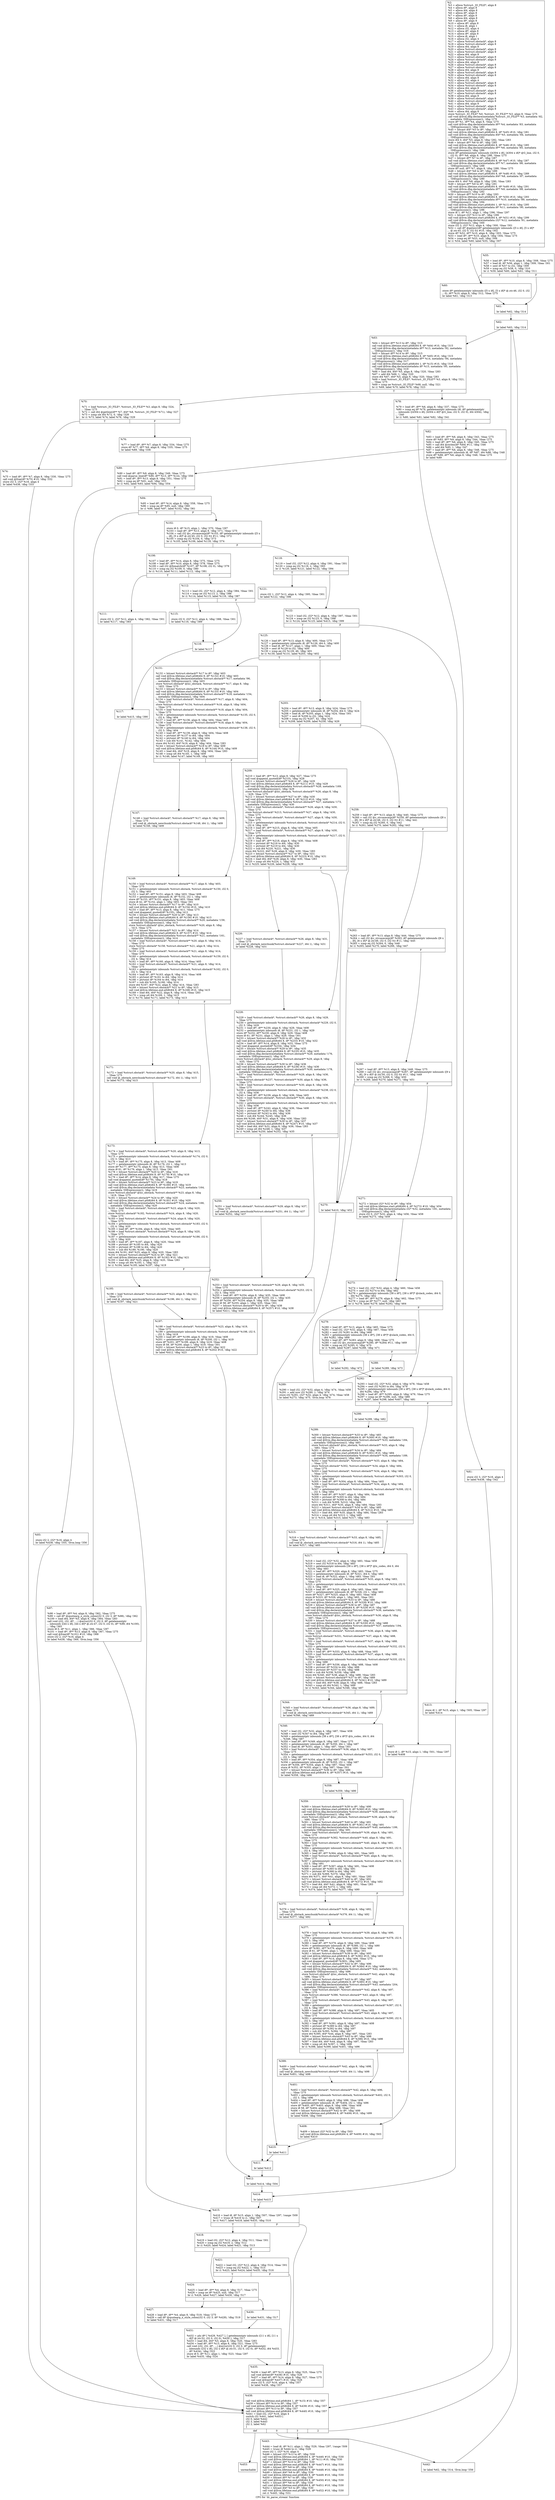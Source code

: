 digraph "CFG for 'dc_parse_stream' function" {
	label="CFG for 'dc_parse_stream' function";

	Node0x20bfe20 [shape=record,label="{%2:\l  %3 = alloca %struct._IO_FILE*, align 8\l  %4 = alloca i8*, align 8\l  %5 = alloca i64, align 8\l  %6 = alloca i8*, align 8\l  %7 = alloca i8*, align 8\l  %8 = alloca i64, align 8\l  %9 = alloca i8*, align 8\l  %10 = alloca i8*, align 8\l  %11 = alloca i8, align 1\l  %12 = alloca i32, align 4\l  %13 = alloca i8*, align 8\l  %14 = alloca i8*, align 8\l  %15 = alloca i8, align 1\l  %16 = alloca i32, align 4\l  %17 = alloca %struct.obstack*, align 8\l  %18 = alloca %struct.obstack*, align 8\l  %19 = alloca i64, align 8\l  %20 = alloca %struct.obstack*, align 8\l  %21 = alloca %struct.obstack*, align 8\l  %22 = alloca i64, align 8\l  %23 = alloca %struct.obstack*, align 8\l  %24 = alloca %struct.obstack*, align 8\l  %25 = alloca i64, align 8\l  %26 = alloca %struct.obstack*, align 8\l  %27 = alloca %struct.obstack*, align 8\l  %28 = alloca i64, align 8\l  %29 = alloca %struct.obstack*, align 8\l  %30 = alloca %struct.obstack*, align 8\l  %31 = alloca i64, align 8\l  %32 = alloca i32, align 4\l  %33 = alloca %struct.obstack*, align 8\l  %34 = alloca %struct.obstack*, align 8\l  %35 = alloca i64, align 8\l  %36 = alloca %struct.obstack*, align 8\l  %37 = alloca %struct.obstack*, align 8\l  %38 = alloca i64, align 8\l  %39 = alloca %struct.obstack*, align 8\l  %40 = alloca %struct.obstack*, align 8\l  %41 = alloca i64, align 8\l  %42 = alloca %struct.obstack*, align 8\l  %43 = alloca %struct.obstack*, align 8\l  %44 = alloca i64, align 8\l  store %struct._IO_FILE* %0, %struct._IO_FILE** %3, align 8, !tbaa !275\l  call void @llvm.dbg.declare(metadata %struct._IO_FILE** %3, metadata !82,\l... metadata !DIExpression()), !dbg !279\l  store i8* %1, i8** %4, align 8, !tbaa !275\l  call void @llvm.dbg.declare(metadata i8** %4, metadata !83, metadata\l... !DIExpression()), !dbg !280\l  %45 = bitcast i64* %5 to i8*, !dbg !281\l  call void @llvm.lifetime.start.p0i8(i64 8, i8* %45) #10, !dbg !281\l  call void @llvm.dbg.declare(metadata i64* %5, metadata !84, metadata\l... !DIExpression()), !dbg !282\l  store i64 0, i64* %5, align 8, !dbg !282, !tbaa !283\l  %46 = bitcast i8** %6 to i8*, !dbg !285\l  call void @llvm.lifetime.start.p0i8(i64 8, i8* %46) #10, !dbg !285\l  call void @llvm.dbg.declare(metadata i8** %6, metadata !85, metadata\l... !DIExpression()), !dbg !286\l  store i8* getelementptr inbounds ([4304 x i8], [4304 x i8]* @G_line, i32 0,\l... i32 0), i8** %6, align 8, !dbg !286, !tbaa !275\l  %47 = bitcast i8** %7 to i8*, !dbg !287\l  call void @llvm.lifetime.start.p0i8(i64 8, i8* %47) #10, !dbg !287\l  call void @llvm.dbg.declare(metadata i8** %7, metadata !86, metadata\l... !DIExpression()), !dbg !288\l  store i8* null, i8** %7, align 8, !dbg !288, !tbaa !275\l  %48 = bitcast i64* %8 to i8*, !dbg !289\l  call void @llvm.lifetime.start.p0i8(i64 8, i8* %48) #10, !dbg !289\l  call void @llvm.dbg.declare(metadata i64* %8, metadata !87, metadata\l... !DIExpression()), !dbg !290\l  store i64 0, i64* %8, align 8, !dbg !290, !tbaa !283\l  %49 = bitcast i8** %9 to i8*, !dbg !291\l  call void @llvm.lifetime.start.p0i8(i64 8, i8* %49) #10, !dbg !291\l  call void @llvm.dbg.declare(metadata i8** %9, metadata !88, metadata\l... !DIExpression()), !dbg !292\l  %50 = bitcast i8** %10 to i8*, !dbg !293\l  call void @llvm.lifetime.start.p0i8(i64 8, i8* %50) #10, !dbg !293\l  call void @llvm.dbg.declare(metadata i8** %10, metadata !89, metadata\l... !DIExpression()), !dbg !294\l  call void @llvm.lifetime.start.p0i8(i64 1, i8* %11) #10, !dbg !295\l  call void @llvm.dbg.declare(metadata i8* %11, metadata !90, metadata\l... !DIExpression()), !dbg !296\l  store i8 1, i8* %11, align 1, !dbg !296, !tbaa !297\l  %51 = bitcast i32* %12 to i8*, !dbg !299\l  call void @llvm.lifetime.start.p0i8(i64 4, i8* %51) #10, !dbg !299\l  call void @llvm.dbg.declare(metadata i32* %12, metadata !91, metadata\l... !DIExpression()), !dbg !300\l  store i32 3, i32* %12, align 4, !dbg !300, !tbaa !301\l  %52 = call i8* @getenv(i8* getelementptr inbounds ([5 x i8], [5 x i8]*\l... @.str.45, i32 0, i32 0)) #10, !dbg !302\l  store i8* %52, i8** %10, align 8, !dbg !303, !tbaa !275\l  %53 = load i8*, i8** %10, align 8, !dbg !304, !tbaa !275\l  %54 = icmp eq i8* %53, null, !dbg !306\l  br i1 %54, label %60, label %55, !dbg !307\l|{<s0>T|<s1>F}}"];
	Node0x20bfe20:s0 -> Node0x20c18f0;
	Node0x20bfe20:s1 -> Node0x20a2af0;
	Node0x20a2af0 [shape=record,label="{%55:\l\l  %56 = load i8*, i8** %10, align 8, !dbg !308, !tbaa !275\l  %57 = load i8, i8* %56, align 1, !dbg !309, !tbaa !301\l  %58 = sext i8 %57 to i32, !dbg !309\l  %59 = icmp eq i32 %58, 0, !dbg !310\l  br i1 %59, label %60, label %61, !dbg !311\l|{<s0>T|<s1>F}}"];
	Node0x20a2af0:s0 -> Node0x20c18f0;
	Node0x20a2af0:s1 -> Node0x20c1940;
	Node0x20c18f0 [shape=record,label="{%60:\l\l  store i8* getelementptr inbounds ([5 x i8], [5 x i8]* @.str.46, i32 0, i32\l... 0), i8** %10, align 8, !dbg !312, !tbaa !275\l  br label %61, !dbg !313\l}"];
	Node0x20c18f0 -> Node0x20c1940;
	Node0x20c1940 [shape=record,label="{%61:\l\l  br label %62, !dbg !314\l}"];
	Node0x20c1940 -> Node0x20c1990;
	Node0x20c1990 [shape=record,label="{%62:\l\l  br label %63, !dbg !314\l}"];
	Node0x20c1990 -> Node0x20c19e0;
	Node0x20c19e0 [shape=record,label="{%63:\l\l  %64 = bitcast i8** %13 to i8*, !dbg !315\l  call void @llvm.lifetime.start.p0i8(i64 8, i8* %64) #10, !dbg !315\l  call void @llvm.dbg.declare(metadata i8** %13, metadata !92, metadata\l... !DIExpression()), !dbg !316\l  %65 = bitcast i8** %14 to i8*, !dbg !315\l  call void @llvm.lifetime.start.p0i8(i64 8, i8* %65) #10, !dbg !315\l  call void @llvm.dbg.declare(metadata i8** %14, metadata !94, metadata\l... !DIExpression()), !dbg !317\l  call void @llvm.lifetime.start.p0i8(i64 1, i8* %15) #10, !dbg !318\l  call void @llvm.dbg.declare(metadata i8* %15, metadata !95, metadata\l... !DIExpression()), !dbg !319\l  %66 = load i64, i64* %5, align 8, !dbg !320, !tbaa !283\l  %67 = add i64 %66, 1, !dbg !320\l  store i64 %67, i64* %5, align 8, !dbg !320, !tbaa !283\l  %68 = load %struct._IO_FILE*, %struct._IO_FILE** %3, align 8, !dbg !321,\l... !tbaa !275\l  %69 = icmp ne %struct._IO_FILE* %68, null, !dbg !321\l  br i1 %69, label %70, label %78, !dbg !323\l|{<s0>T|<s1>F}}"];
	Node0x20c19e0:s0 -> Node0x20c1a30;
	Node0x20c19e0:s1 -> Node0x20c5330;
	Node0x20c1a30 [shape=record,label="{%70:\l\l  %71 = load %struct._IO_FILE*, %struct._IO_FILE** %3, align 8, !dbg !324,\l... !tbaa !275\l  %72 = call i64 @getline(i8** %7, i64* %8, %struct._IO_FILE* %71), !dbg !327\l  %73 = icmp sle i64 %72, 0, !dbg !328\l  br i1 %73, label %74, label %76, !dbg !329\l|{<s0>T|<s1>F}}"];
	Node0x20c1a30:s0 -> Node0x20c5290;
	Node0x20c1a30:s1 -> Node0x20c52e0;
	Node0x20c5290 [shape=record,label="{%74:\l\l  %75 = load i8*, i8** %7, align 8, !dbg !330, !tbaa !275\l  call void @free(i8* %75) #10, !dbg !332\l  store i32 3, i32* %16, align 4\l  br label %438, !dbg !333\l}"];
	Node0x20c5290 -> Node0x20c68c0;
	Node0x20c52e0 [shape=record,label="{%76:\l\l  %77 = load i8*, i8** %7, align 8, !dbg !334, !tbaa !275\l  store i8* %77, i8** %9, align 8, !dbg !335, !tbaa !275\l  br label %89, !dbg !336\l}"];
	Node0x20c52e0 -> Node0x20c5420;
	Node0x20c5330 [shape=record,label="{%78:\l\l  %79 = load i8*, i8** %6, align 8, !dbg !337, !tbaa !275\l  %80 = icmp eq i8* %79, getelementptr inbounds (i8, i8* getelementptr\l... inbounds ([4304 x i8], [4304 x i8]* @G_line, i32 0, i32 0), i64 4304), !dbg\l... !340\l  br i1 %80, label %81, label %82, !dbg !341\l|{<s0>T|<s1>F}}"];
	Node0x20c5330:s0 -> Node0x20c5380;
	Node0x20c5330:s1 -> Node0x20c53d0;
	Node0x20c5380 [shape=record,label="{%81:\l\l  store i32 3, i32* %16, align 4\l  br label %438, !dbg !342\l}"];
	Node0x20c5380 -> Node0x20c68c0;
	Node0x20c53d0 [shape=record,label="{%82:\l\l  %83 = load i8*, i8** %6, align 8, !dbg !343, !tbaa !275\l  store i8* %83, i8** %9, align 8, !dbg !344, !tbaa !275\l  %84 = load i8*, i8** %6, align 8, !dbg !345, !tbaa !275\l  %85 = call i64 @strlen(i8* %84) #11, !dbg !346\l  %86 = add i64 %85, 1, !dbg !347\l  %87 = load i8*, i8** %6, align 8, !dbg !348, !tbaa !275\l  %88 = getelementptr inbounds i8, i8* %87, i64 %86, !dbg !348\l  store i8* %88, i8** %6, align 8, !dbg !348, !tbaa !275\l  br label %89\l}"];
	Node0x20c53d0 -> Node0x20c5420;
	Node0x20c5420 [shape=record,label="{%89:\l\l  %90 = load i8*, i8** %9, align 8, !dbg !349, !tbaa !275\l  call void @parse_line(i8* %90, i8** %13, i8** %14), !dbg !350\l  %91 = load i8*, i8** %13, align 8, !dbg !351, !tbaa !275\l  %92 = icmp eq i8* %91, null, !dbg !353\l  br i1 %92, label %93, label %94, !dbg !354\l|{<s0>T|<s1>F}}"];
	Node0x20c5420:s0 -> Node0x20c5470;
	Node0x20c5420:s1 -> Node0x20c54c0;
	Node0x20c5470 [shape=record,label="{%93:\l\l  store i32 2, i32* %16, align 4\l  br label %438, !dbg !355, !llvm.loop !356\l}"];
	Node0x20c5470 -> Node0x20c68c0;
	Node0x20c54c0 [shape=record,label="{%94:\l\l  %95 = load i8*, i8** %14, align 8, !dbg !358, !tbaa !275\l  %96 = icmp eq i8* %95, null, !dbg !360\l  br i1 %96, label %97, label %102, !dbg !361\l|{<s0>T|<s1>F}}"];
	Node0x20c54c0:s0 -> Node0x20c5510;
	Node0x20c54c0:s1 -> Node0x20c5560;
	Node0x20c5510 [shape=record,label="{%97:\l\l  %98 = load i8*, i8** %4, align 8, !dbg !362, !tbaa !275\l  %99 = call i8* @quotearg_n_style_colon(i32 0, i32 3, i8* %98), !dbg !362\l  %100 = load i64, i64* %5, align 8, !dbg !364, !tbaa !283\l  call void (i32, i32, i8*, ...) @error(i32 0, i32 0, i8* getelementptr\l... inbounds ([44 x i8], [44 x i8]* @.str.47, i32 0, i32 0), i8* %99, i64 %100),\l... !dbg !365\l  store i8 0, i8* %11, align 1, !dbg !366, !tbaa !297\l  %101 = load i8*, i8** %13, align 8, !dbg !367, !tbaa !275\l  call void @free(i8* %101) #10, !dbg !368\l  store i32 2, i32* %16, align 4\l  br label %438, !dbg !369, !llvm.loop !356\l}"];
	Node0x20c5510 -> Node0x20c68c0;
	Node0x20c5560 [shape=record,label="{%102:\l\l  store i8 0, i8* %15, align 1, !dbg !370, !tbaa !297\l  %103 = load i8*, i8** %13, align 8, !dbg !371, !tbaa !275\l  %104 = call i32 @c_strcasecmp(i8* %103, i8* getelementptr inbounds ([5 x\l... i8], [5 x i8]* @.str.45, i32 0, i32 0)) #11, !dbg !372\l  %105 = icmp eq i32 %104, 0, !dbg !373\l  br i1 %105, label %106, label %118, !dbg !374\l|{<s0>T|<s1>F}}"];
	Node0x20c5560:s0 -> Node0x20c55b0;
	Node0x20c5560:s1 -> Node0x20c5790;
	Node0x20c55b0 [shape=record,label="{%106:\l\l  %107 = load i8*, i8** %14, align 8, !dbg !375, !tbaa !275\l  %108 = load i8*, i8** %10, align 8, !dbg !378, !tbaa !275\l  %109 = call i32 @fnmatch(i8* %107, i8* %108, i32 0), !dbg !379\l  %110 = icmp eq i32 %109, 0, !dbg !380\l  br i1 %110, label %111, label %112, !dbg !381\l|{<s0>T|<s1>F}}"];
	Node0x20c55b0:s0 -> Node0x20c5600;
	Node0x20c55b0:s1 -> Node0x20c5650;
	Node0x20c5600 [shape=record,label="{%111:\l\l  store i32 2, i32* %12, align 4, !dbg !382, !tbaa !301\l  br label %117, !dbg !383\l}"];
	Node0x20c5600 -> Node0x20c5740;
	Node0x20c5650 [shape=record,label="{%112:\l\l  %113 = load i32, i32* %12, align 4, !dbg !384, !tbaa !301\l  %114 = icmp ne i32 %113, 2, !dbg !386\l  br i1 %114, label %115, label %116, !dbg !387\l|{<s0>T|<s1>F}}"];
	Node0x20c5650:s0 -> Node0x20c56a0;
	Node0x20c5650:s1 -> Node0x20c56f0;
	Node0x20c56a0 [shape=record,label="{%115:\l\l  store i32 0, i32* %12, align 4, !dbg !388, !tbaa !301\l  br label %116, !dbg !389\l}"];
	Node0x20c56a0 -> Node0x20c56f0;
	Node0x20c56f0 [shape=record,label="{%116:\l\l  br label %117\l}"];
	Node0x20c56f0 -> Node0x20c5740;
	Node0x20c5740 [shape=record,label="{%117:\l\l  br label %415, !dbg !390\l}"];
	Node0x20c5740 -> Node0x20c6640;
	Node0x20c5790 [shape=record,label="{%118:\l\l  %119 = load i32, i32* %12, align 4, !dbg !391, !tbaa !301\l  %120 = icmp eq i32 %119, 2, !dbg !393\l  br i1 %120, label %121, label %122, !dbg !394\l|{<s0>T|<s1>F}}"];
	Node0x20c5790:s0 -> Node0x20c57e0;
	Node0x20c5790:s1 -> Node0x20c5830;
	Node0x20c57e0 [shape=record,label="{%121:\l\l  store i32 1, i32* %12, align 4, !dbg !395, !tbaa !301\l  br label %122, !dbg !396\l}"];
	Node0x20c57e0 -> Node0x20c5830;
	Node0x20c5830 [shape=record,label="{%122:\l\l  %123 = load i32, i32* %12, align 4, !dbg !397, !tbaa !301\l  %124 = icmp ne i32 %123, 0, !dbg !398\l  br i1 %124, label %125, label %413, !dbg !399\l|{<s0>T|<s1>F}}"];
	Node0x20c5830:s0 -> Node0x20c5880;
	Node0x20c5830:s1 -> Node0x20c65a0;
	Node0x20c5880 [shape=record,label="{%125:\l\l  %126 = load i8*, i8** %13, align 8, !dbg !400, !tbaa !275\l  %127 = getelementptr inbounds i8, i8* %126, i64 0, !dbg !400\l  %128 = load i8, i8* %127, align 1, !dbg !400, !tbaa !301\l  %129 = sext i8 %128 to i32, !dbg !400\l  %130 = icmp eq i32 %129, 46, !dbg !401\l  br i1 %130, label %131, label %203, !dbg !402\l|{<s0>T|<s1>F}}"];
	Node0x20c5880:s0 -> Node0x20c58d0;
	Node0x20c5880:s1 -> Node0x20c5b00;
	Node0x20c58d0 [shape=record,label="{%131:\l\l  %132 = bitcast %struct.obstack** %17 to i8*, !dbg !403\l  call void @llvm.lifetime.start.p0i8(i64 8, i8* %132) #10, !dbg !403\l  call void @llvm.dbg.declare(metadata %struct.obstack** %17, metadata !96,\l... metadata !DIExpression()), !dbg !403\l  store %struct.obstack* @lsc_obstack, %struct.obstack** %17, align 8, !dbg\l... !403, !tbaa !275\l  %133 = bitcast %struct.obstack** %18 to i8*, !dbg !404\l  call void @llvm.lifetime.start.p0i8(i64 8, i8* %133) #10, !dbg !404\l  call void @llvm.dbg.declare(metadata %struct.obstack** %18, metadata !154,\l... metadata !DIExpression()), !dbg !404\l  %134 = load %struct.obstack*, %struct.obstack** %17, align 8, !dbg !404,\l... !tbaa !275\l  store %struct.obstack* %134, %struct.obstack** %18, align 8, !dbg !404,\l... !tbaa !275\l  %135 = load %struct.obstack*, %struct.obstack** %18, align 8, !dbg !404,\l... !tbaa !275\l  %136 = getelementptr inbounds %struct.obstack, %struct.obstack* %135, i32 0,\l... i32 4, !dbg !404\l  %137 = load i8*, i8** %136, align 8, !dbg !404, !tbaa !405\l  %138 = load %struct.obstack*, %struct.obstack** %18, align 8, !dbg !404,\l... !tbaa !275\l  %139 = getelementptr inbounds %struct.obstack, %struct.obstack* %138, i32 0,\l... i32 3, !dbg !404\l  %140 = load i8*, i8** %139, align 8, !dbg !404, !tbaa !408\l  %141 = ptrtoint i8* %137 to i64, !dbg !404\l  %142 = ptrtoint i8* %140 to i64, !dbg !404\l  %143 = sub i64 %141, %142, !dbg !404\l  store i64 %143, i64* %19, align 8, !dbg !404, !tbaa !283\l  %144 = bitcast %struct.obstack** %18 to i8*, !dbg !409\l  call void @llvm.lifetime.end.p0i8(i64 8, i8* %144) #10, !dbg !409\l  %145 = load i64, i64* %19, align 8, !dbg !404, !tbaa !283\l  %146 = icmp ult i64 %145, 1, !dbg !409\l  br i1 %146, label %147, label %149, !dbg !403\l|{<s0>T|<s1>F}}"];
	Node0x20c58d0:s0 -> Node0x20c5920;
	Node0x20c58d0:s1 -> Node0x20c5970;
	Node0x20c5920 [shape=record,label="{%147:\l\l  %148 = load %struct.obstack*, %struct.obstack** %17, align 8, !dbg !409,\l... !tbaa !275\l  call void @_obstack_newchunk(%struct.obstack* %148, i64 1), !dbg !409\l  br label %149, !dbg !409\l}"];
	Node0x20c5920 -> Node0x20c5970;
	Node0x20c5970 [shape=record,label="{%149:\l\l  %150 = load %struct.obstack*, %struct.obstack** %17, align 8, !dbg !403,\l... !tbaa !275\l  %151 = getelementptr inbounds %struct.obstack, %struct.obstack* %150, i32 0,\l... i32 3, !dbg !403\l  %152 = load i8*, i8** %151, align 8, !dbg !403, !tbaa !408\l  %153 = getelementptr inbounds i8, i8* %152, i32 1, !dbg !403\l  store i8* %153, i8** %151, align 8, !dbg !403, !tbaa !408\l  store i8 42, i8* %152, align 1, !dbg !403, !tbaa !301\l  %154 = bitcast %struct.obstack** %17 to i8*, !dbg !410\l  call void @llvm.lifetime.end.p0i8(i64 8, i8* %154) #10, !dbg !410\l  %155 = load i8*, i8** %13, align 8, !dbg !411, !tbaa !275\l  call void @append_quoted(i8* %155), !dbg !412\l  %156 = bitcast %struct.obstack** %20 to i8*, !dbg !413\l  call void @llvm.lifetime.start.p0i8(i64 8, i8* %156) #10, !dbg !413\l  call void @llvm.dbg.declare(metadata %struct.obstack** %20, metadata !159,\l... metadata !DIExpression()), !dbg !413\l  store %struct.obstack* @lsc_obstack, %struct.obstack** %20, align 8, !dbg\l... !413, !tbaa !275\l  %157 = bitcast %struct.obstack** %21 to i8*, !dbg !414\l  call void @llvm.lifetime.start.p0i8(i64 8, i8* %157) #10, !dbg !414\l  call void @llvm.dbg.declare(metadata %struct.obstack** %21, metadata !161,\l... metadata !DIExpression()), !dbg !414\l  %158 = load %struct.obstack*, %struct.obstack** %20, align 8, !dbg !414,\l... !tbaa !275\l  store %struct.obstack* %158, %struct.obstack** %21, align 8, !dbg !414,\l... !tbaa !275\l  %159 = load %struct.obstack*, %struct.obstack** %21, align 8, !dbg !414,\l... !tbaa !275\l  %160 = getelementptr inbounds %struct.obstack, %struct.obstack* %159, i32 0,\l... i32 4, !dbg !414\l  %161 = load i8*, i8** %160, align 8, !dbg !414, !tbaa !405\l  %162 = load %struct.obstack*, %struct.obstack** %21, align 8, !dbg !414,\l... !tbaa !275\l  %163 = getelementptr inbounds %struct.obstack, %struct.obstack* %162, i32 0,\l... i32 3, !dbg !414\l  %164 = load i8*, i8** %163, align 8, !dbg !414, !tbaa !408\l  %165 = ptrtoint i8* %161 to i64, !dbg !414\l  %166 = ptrtoint i8* %164 to i64, !dbg !414\l  %167 = sub i64 %165, %166, !dbg !414\l  store i64 %167, i64* %22, align 8, !dbg !414, !tbaa !283\l  %168 = bitcast %struct.obstack** %21 to i8*, !dbg !415\l  call void @llvm.lifetime.end.p0i8(i64 8, i8* %168) #10, !dbg !415\l  %169 = load i64, i64* %22, align 8, !dbg !414, !tbaa !283\l  %170 = icmp ult i64 %169, 1, !dbg !415\l  br i1 %170, label %171, label %173, !dbg !413\l|{<s0>T|<s1>F}}"];
	Node0x20c5970:s0 -> Node0x20c59c0;
	Node0x20c5970:s1 -> Node0x20c5a10;
	Node0x20c59c0 [shape=record,label="{%171:\l\l  %172 = load %struct.obstack*, %struct.obstack** %20, align 8, !dbg !415,\l... !tbaa !275\l  call void @_obstack_newchunk(%struct.obstack* %172, i64 1), !dbg !415\l  br label %173, !dbg !415\l}"];
	Node0x20c59c0 -> Node0x20c5a10;
	Node0x20c5a10 [shape=record,label="{%173:\l\l  %174 = load %struct.obstack*, %struct.obstack** %20, align 8, !dbg !413,\l... !tbaa !275\l  %175 = getelementptr inbounds %struct.obstack, %struct.obstack* %174, i32 0,\l... i32 3, !dbg !413\l  %176 = load i8*, i8** %175, align 8, !dbg !413, !tbaa !408\l  %177 = getelementptr inbounds i8, i8* %176, i32 1, !dbg !413\l  store i8* %177, i8** %175, align 8, !dbg !413, !tbaa !408\l  store i8 61, i8* %176, align 1, !dbg !413, !tbaa !301\l  %178 = bitcast %struct.obstack** %20 to i8*, !dbg !416\l  call void @llvm.lifetime.end.p0i8(i64 8, i8* %178) #10, !dbg !416\l  %179 = load i8*, i8** %14, align 8, !dbg !417, !tbaa !275\l  call void @append_quoted(i8* %179), !dbg !418\l  %180 = bitcast %struct.obstack** %23 to i8*, !dbg !419\l  call void @llvm.lifetime.start.p0i8(i64 8, i8* %180) #10, !dbg !419\l  call void @llvm.dbg.declare(metadata %struct.obstack** %23, metadata !164,\l... metadata !DIExpression()), !dbg !419\l  store %struct.obstack* @lsc_obstack, %struct.obstack** %23, align 8, !dbg\l... !419, !tbaa !275\l  %181 = bitcast %struct.obstack** %24 to i8*, !dbg !420\l  call void @llvm.lifetime.start.p0i8(i64 8, i8* %181) #10, !dbg !420\l  call void @llvm.dbg.declare(metadata %struct.obstack** %24, metadata !166,\l... metadata !DIExpression()), !dbg !420\l  %182 = load %struct.obstack*, %struct.obstack** %23, align 8, !dbg !420,\l... !tbaa !275\l  store %struct.obstack* %182, %struct.obstack** %24, align 8, !dbg !420,\l... !tbaa !275\l  %183 = load %struct.obstack*, %struct.obstack** %24, align 8, !dbg !420,\l... !tbaa !275\l  %184 = getelementptr inbounds %struct.obstack, %struct.obstack* %183, i32 0,\l... i32 4, !dbg !420\l  %185 = load i8*, i8** %184, align 8, !dbg !420, !tbaa !405\l  %186 = load %struct.obstack*, %struct.obstack** %24, align 8, !dbg !420,\l... !tbaa !275\l  %187 = getelementptr inbounds %struct.obstack, %struct.obstack* %186, i32 0,\l... i32 3, !dbg !420\l  %188 = load i8*, i8** %187, align 8, !dbg !420, !tbaa !408\l  %189 = ptrtoint i8* %185 to i64, !dbg !420\l  %190 = ptrtoint i8* %188 to i64, !dbg !420\l  %191 = sub i64 %189, %190, !dbg !420\l  store i64 %191, i64* %25, align 8, !dbg !420, !tbaa !283\l  %192 = bitcast %struct.obstack** %24 to i8*, !dbg !421\l  call void @llvm.lifetime.end.p0i8(i64 8, i8* %192) #10, !dbg !421\l  %193 = load i64, i64* %25, align 8, !dbg !420, !tbaa !283\l  %194 = icmp ult i64 %193, 1, !dbg !421\l  br i1 %194, label %195, label %197, !dbg !419\l|{<s0>T|<s1>F}}"];
	Node0x20c5a10:s0 -> Node0x20c5a60;
	Node0x20c5a10:s1 -> Node0x20c5ab0;
	Node0x20c5a60 [shape=record,label="{%195:\l\l  %196 = load %struct.obstack*, %struct.obstack** %23, align 8, !dbg !421,\l... !tbaa !275\l  call void @_obstack_newchunk(%struct.obstack* %196, i64 1), !dbg !421\l  br label %197, !dbg !421\l}"];
	Node0x20c5a60 -> Node0x20c5ab0;
	Node0x20c5ab0 [shape=record,label="{%197:\l\l  %198 = load %struct.obstack*, %struct.obstack** %23, align 8, !dbg !419,\l... !tbaa !275\l  %199 = getelementptr inbounds %struct.obstack, %struct.obstack* %198, i32 0,\l... i32 3, !dbg !419\l  %200 = load i8*, i8** %199, align 8, !dbg !419, !tbaa !408\l  %201 = getelementptr inbounds i8, i8* %200, i32 1, !dbg !419\l  store i8* %201, i8** %199, align 8, !dbg !419, !tbaa !408\l  store i8 58, i8* %200, align 1, !dbg !419, !tbaa !301\l  %202 = bitcast %struct.obstack** %23 to i8*, !dbg !422\l  call void @llvm.lifetime.end.p0i8(i64 8, i8* %202) #10, !dbg !422\l  br label %412, !dbg !423\l}"];
	Node0x20c5ab0 -> Node0x20c6550;
	Node0x20c5b00 [shape=record,label="{%203:\l\l  %204 = load i8*, i8** %13, align 8, !dbg !424, !tbaa !275\l  %205 = getelementptr inbounds i8, i8* %204, i64 0, !dbg !424\l  %206 = load i8, i8* %205, align 1, !dbg !424, !tbaa !301\l  %207 = sext i8 %206 to i32, !dbg !424\l  %208 = icmp eq i32 %207, 42, !dbg !425\l  br i1 %208, label %209, label %258, !dbg !426\l|{<s0>T|<s1>F}}"];
	Node0x20c5b00:s0 -> Node0x20c5b50;
	Node0x20c5b00:s1 -> Node0x20c5ce0;
	Node0x20c5b50 [shape=record,label="{%209:\l\l  %210 = load i8*, i8** %13, align 8, !dbg !427, !tbaa !275\l  call void @append_quoted(i8* %210), !dbg !428\l  %211 = bitcast %struct.obstack** %26 to i8*, !dbg !429\l  call void @llvm.lifetime.start.p0i8(i64 8, i8* %211) #10, !dbg !429\l  call void @llvm.dbg.declare(metadata %struct.obstack** %26, metadata !169,\l... metadata !DIExpression()), !dbg !429\l  store %struct.obstack* @lsc_obstack, %struct.obstack** %26, align 8, !dbg\l... !429, !tbaa !275\l  %212 = bitcast %struct.obstack** %27 to i8*, !dbg !430\l  call void @llvm.lifetime.start.p0i8(i64 8, i8* %212) #10, !dbg !430\l  call void @llvm.dbg.declare(metadata %struct.obstack** %27, metadata !173,\l... metadata !DIExpression()), !dbg !430\l  %213 = load %struct.obstack*, %struct.obstack** %26, align 8, !dbg !430,\l... !tbaa !275\l  store %struct.obstack* %213, %struct.obstack** %27, align 8, !dbg !430,\l... !tbaa !275\l  %214 = load %struct.obstack*, %struct.obstack** %27, align 8, !dbg !430,\l... !tbaa !275\l  %215 = getelementptr inbounds %struct.obstack, %struct.obstack* %214, i32 0,\l... i32 4, !dbg !430\l  %216 = load i8*, i8** %215, align 8, !dbg !430, !tbaa !405\l  %217 = load %struct.obstack*, %struct.obstack** %27, align 8, !dbg !430,\l... !tbaa !275\l  %218 = getelementptr inbounds %struct.obstack, %struct.obstack* %217, i32 0,\l... i32 3, !dbg !430\l  %219 = load i8*, i8** %218, align 8, !dbg !430, !tbaa !408\l  %220 = ptrtoint i8* %216 to i64, !dbg !430\l  %221 = ptrtoint i8* %219 to i64, !dbg !430\l  %222 = sub i64 %220, %221, !dbg !430\l  store i64 %222, i64* %28, align 8, !dbg !430, !tbaa !283\l  %223 = bitcast %struct.obstack** %27 to i8*, !dbg !431\l  call void @llvm.lifetime.end.p0i8(i64 8, i8* %223) #10, !dbg !431\l  %224 = load i64, i64* %28, align 8, !dbg !430, !tbaa !283\l  %225 = icmp ult i64 %224, 1, !dbg !431\l  br i1 %225, label %226, label %228, !dbg !429\l|{<s0>T|<s1>F}}"];
	Node0x20c5b50:s0 -> Node0x20c5ba0;
	Node0x20c5b50:s1 -> Node0x20c5bf0;
	Node0x20c5ba0 [shape=record,label="{%226:\l\l  %227 = load %struct.obstack*, %struct.obstack** %26, align 8, !dbg !431,\l... !tbaa !275\l  call void @_obstack_newchunk(%struct.obstack* %227, i64 1), !dbg !431\l  br label %228, !dbg !431\l}"];
	Node0x20c5ba0 -> Node0x20c5bf0;
	Node0x20c5bf0 [shape=record,label="{%228:\l\l  %229 = load %struct.obstack*, %struct.obstack** %26, align 8, !dbg !429,\l... !tbaa !275\l  %230 = getelementptr inbounds %struct.obstack, %struct.obstack* %229, i32 0,\l... i32 3, !dbg !429\l  %231 = load i8*, i8** %230, align 8, !dbg !429, !tbaa !408\l  %232 = getelementptr inbounds i8, i8* %231, i32 1, !dbg !429\l  store i8* %232, i8** %230, align 8, !dbg !429, !tbaa !408\l  store i8 61, i8* %231, align 1, !dbg !429, !tbaa !301\l  %233 = bitcast %struct.obstack** %26 to i8*, !dbg !432\l  call void @llvm.lifetime.end.p0i8(i64 8, i8* %233) #10, !dbg !432\l  %234 = load i8*, i8** %14, align 8, !dbg !433, !tbaa !275\l  call void @append_quoted(i8* %234), !dbg !434\l  %235 = bitcast %struct.obstack** %29 to i8*, !dbg !435\l  call void @llvm.lifetime.start.p0i8(i64 8, i8* %235) #10, !dbg !435\l  call void @llvm.dbg.declare(metadata %struct.obstack** %29, metadata !176,\l... metadata !DIExpression()), !dbg !435\l  store %struct.obstack* @lsc_obstack, %struct.obstack** %29, align 8, !dbg\l... !435, !tbaa !275\l  %236 = bitcast %struct.obstack** %30 to i8*, !dbg !436\l  call void @llvm.lifetime.start.p0i8(i64 8, i8* %236) #10, !dbg !436\l  call void @llvm.dbg.declare(metadata %struct.obstack** %30, metadata !178,\l... metadata !DIExpression()), !dbg !436\l  %237 = load %struct.obstack*, %struct.obstack** %29, align 8, !dbg !436,\l... !tbaa !275\l  store %struct.obstack* %237, %struct.obstack** %30, align 8, !dbg !436,\l... !tbaa !275\l  %238 = load %struct.obstack*, %struct.obstack** %30, align 8, !dbg !436,\l... !tbaa !275\l  %239 = getelementptr inbounds %struct.obstack, %struct.obstack* %238, i32 0,\l... i32 4, !dbg !436\l  %240 = load i8*, i8** %239, align 8, !dbg !436, !tbaa !405\l  %241 = load %struct.obstack*, %struct.obstack** %30, align 8, !dbg !436,\l... !tbaa !275\l  %242 = getelementptr inbounds %struct.obstack, %struct.obstack* %241, i32 0,\l... i32 3, !dbg !436\l  %243 = load i8*, i8** %242, align 8, !dbg !436, !tbaa !408\l  %244 = ptrtoint i8* %240 to i64, !dbg !436\l  %245 = ptrtoint i8* %243 to i64, !dbg !436\l  %246 = sub i64 %244, %245, !dbg !436\l  store i64 %246, i64* %31, align 8, !dbg !436, !tbaa !283\l  %247 = bitcast %struct.obstack** %30 to i8*, !dbg !437\l  call void @llvm.lifetime.end.p0i8(i64 8, i8* %247) #10, !dbg !437\l  %248 = load i64, i64* %31, align 8, !dbg !436, !tbaa !283\l  %249 = icmp ult i64 %248, 1, !dbg !437\l  br i1 %249, label %250, label %252, !dbg !435\l|{<s0>T|<s1>F}}"];
	Node0x20c5bf0:s0 -> Node0x20c5c40;
	Node0x20c5bf0:s1 -> Node0x20c5c90;
	Node0x20c5c40 [shape=record,label="{%250:\l\l  %251 = load %struct.obstack*, %struct.obstack** %29, align 8, !dbg !437,\l... !tbaa !275\l  call void @_obstack_newchunk(%struct.obstack* %251, i64 1), !dbg !437\l  br label %252, !dbg !437\l}"];
	Node0x20c5c40 -> Node0x20c5c90;
	Node0x20c5c90 [shape=record,label="{%252:\l\l  %253 = load %struct.obstack*, %struct.obstack** %29, align 8, !dbg !435,\l... !tbaa !275\l  %254 = getelementptr inbounds %struct.obstack, %struct.obstack* %253, i32 0,\l... i32 3, !dbg !435\l  %255 = load i8*, i8** %254, align 8, !dbg !435, !tbaa !408\l  %256 = getelementptr inbounds i8, i8* %255, i32 1, !dbg !435\l  store i8* %256, i8** %254, align 8, !dbg !435, !tbaa !408\l  store i8 58, i8* %255, align 1, !dbg !435, !tbaa !301\l  %257 = bitcast %struct.obstack** %29 to i8*, !dbg !438\l  call void @llvm.lifetime.end.p0i8(i64 8, i8* %257) #10, !dbg !438\l  br label %411, !dbg !439\l}"];
	Node0x20c5c90 -> Node0x20c6500;
	Node0x20c5ce0 [shape=record,label="{%258:\l\l  %259 = load i8*, i8** %13, align 8, !dbg !440, !tbaa !275\l  %260 = call i32 @c_strcasecmp(i8* %259, i8* getelementptr inbounds ([8 x\l... i8], [8 x i8]* @.str.48, i32 0, i32 0)) #11, !dbg !441\l  %261 = icmp eq i32 %260, 0, !dbg !442\l  br i1 %261, label %270, label %262, !dbg !443\l|{<s0>T|<s1>F}}"];
	Node0x20c5ce0:s0 -> Node0x20c5dd0;
	Node0x20c5ce0:s1 -> Node0x20c5d30;
	Node0x20c5d30 [shape=record,label="{%262:\l\l  %263 = load i8*, i8** %13, align 8, !dbg !444, !tbaa !275\l  %264 = call i32 @c_strcasecmp(i8* %263, i8* getelementptr inbounds ([6 x\l... i8], [6 x i8]* @.str.49, i32 0, i32 0)) #11, !dbg !445\l  %265 = icmp eq i32 %264, 0, !dbg !446\l  br i1 %265, label %270, label %266, !dbg !447\l|{<s0>T|<s1>F}}"];
	Node0x20c5d30:s0 -> Node0x20c5dd0;
	Node0x20c5d30:s1 -> Node0x20c5d80;
	Node0x20c5d80 [shape=record,label="{%266:\l\l  %267 = load i8*, i8** %13, align 8, !dbg !448, !tbaa !275\l  %268 = call i32 @c_strcasecmp(i8* %267, i8* getelementptr inbounds ([9 x\l... i8], [9 x i8]* @.str.50, i32 0, i32 0)) #11, !dbg !449\l  %269 = icmp eq i32 %268, 0, !dbg !450\l  br i1 %269, label %270, label %271, !dbg !451\l|{<s0>T|<s1>F}}"];
	Node0x20c5d80:s0 -> Node0x20c5dd0;
	Node0x20c5d80:s1 -> Node0x20c5e20;
	Node0x20c5dd0 [shape=record,label="{%270:\l\l  br label %410, !dbg !452\l}"];
	Node0x20c5dd0 -> Node0x20c64b0;
	Node0x20c5e20 [shape=record,label="{%271:\l\l  %272 = bitcast i32* %32 to i8*, !dbg !454\l  call void @llvm.lifetime.start.p0i8(i64 4, i8* %272) #10, !dbg !454\l  call void @llvm.dbg.declare(metadata i32* %32, metadata !181, metadata\l... !DIExpression()), !dbg !455\l  store i32 0, i32* %32, align 4, !dbg !456, !tbaa !458\l  br label %273, !dbg !459\l}"];
	Node0x20c5e20 -> Node0x20c5e70;
	Node0x20c5e70 [shape=record,label="{%273:\l\l  %274 = load i32, i32* %32, align 4, !dbg !460, !tbaa !458\l  %275 = sext i32 %274 to i64, !dbg !462\l  %276 = getelementptr inbounds [38 x i8*], [38 x i8*]* @slack_codes, i64 0,\l... i64 %275, !dbg !462\l  %277 = load i8*, i8** %276, align 8, !dbg !462, !tbaa !275\l  %278 = icmp ne i8* %277, null, !dbg !463\l  br i1 %278, label %279, label %292, !dbg !464\l|{<s0>T|<s1>F}}"];
	Node0x20c5e70:s0 -> Node0x20c5ec0;
	Node0x20c5e70:s1 -> Node0x20c6000;
	Node0x20c5ec0 [shape=record,label="{%279:\l\l  %280 = load i8*, i8** %13, align 8, !dbg !465, !tbaa !275\l  %281 = load i32, i32* %32, align 4, !dbg !467, !tbaa !458\l  %282 = sext i32 %281 to i64, !dbg !468\l  %283 = getelementptr inbounds [38 x i8*], [38 x i8*]* @slack_codes, i64 0,\l... i64 %282, !dbg !468\l  %284 = load i8*, i8** %283, align 8, !dbg !468, !tbaa !275\l  %285 = call i32 @c_strcasecmp(i8* %280, i8* %284) #11, !dbg !469\l  %286 = icmp eq i32 %285, 0, !dbg !470\l  br i1 %286, label %287, label %288, !dbg !471\l|{<s0>T|<s1>F}}"];
	Node0x20c5ec0:s0 -> Node0x20c5f10;
	Node0x20c5ec0:s1 -> Node0x20c5f60;
	Node0x20c5f10 [shape=record,label="{%287:\l\l  br label %292, !dbg !472\l}"];
	Node0x20c5f10 -> Node0x20c6000;
	Node0x20c5f60 [shape=record,label="{%288:\l\l  br label %289, !dbg !473\l}"];
	Node0x20c5f60 -> Node0x20c5fb0;
	Node0x20c5fb0 [shape=record,label="{%289:\l\l  %290 = load i32, i32* %32, align 4, !dbg !474, !tbaa !458\l  %291 = add nsw i32 %290, 1, !dbg !474\l  store i32 %291, i32* %32, align 4, !dbg !474, !tbaa !458\l  br label %273, !dbg !475, !llvm.loop !476\l}"];
	Node0x20c5fb0 -> Node0x20c5e70;
	Node0x20c6000 [shape=record,label="{%292:\l\l  %293 = load i32, i32* %32, align 4, !dbg !478, !tbaa !458\l  %294 = sext i32 %293 to i64, !dbg !479\l  %295 = getelementptr inbounds [38 x i8*], [38 x i8*]* @slack_codes, i64 0,\l... i64 %294, !dbg !479\l  %296 = load i8*, i8** %295, align 8, !dbg !479, !tbaa !275\l  %297 = icmp ne i8* %296, null, !dbg !480\l  br i1 %297, label %298, label %407, !dbg !481\l|{<s0>T|<s1>F}}"];
	Node0x20c6000:s0 -> Node0x20c6050;
	Node0x20c6000:s1 -> Node0x20c6410;
	Node0x20c6050 [shape=record,label="{%298:\l\l  br label %299, !dbg !482\l}"];
	Node0x20c6050 -> Node0x20c60a0;
	Node0x20c60a0 [shape=record,label="{%299:\l\l  %300 = bitcast %struct.obstack** %33 to i8*, !dbg !483\l  call void @llvm.lifetime.start.p0i8(i64 8, i8* %300) #10, !dbg !483\l  call void @llvm.dbg.declare(metadata %struct.obstack** %33, metadata !184,\l... metadata !DIExpression()), !dbg !483\l  store %struct.obstack* @lsc_obstack, %struct.obstack** %33, align 8, !dbg\l... !483, !tbaa !275\l  %301 = bitcast %struct.obstack** %34 to i8*, !dbg !484\l  call void @llvm.lifetime.start.p0i8(i64 8, i8* %301) #10, !dbg !484\l  call void @llvm.dbg.declare(metadata %struct.obstack** %34, metadata !189,\l... metadata !DIExpression()), !dbg !484\l  %302 = load %struct.obstack*, %struct.obstack** %33, align 8, !dbg !484,\l... !tbaa !275\l  store %struct.obstack* %302, %struct.obstack** %34, align 8, !dbg !484,\l... !tbaa !275\l  %303 = load %struct.obstack*, %struct.obstack** %34, align 8, !dbg !484,\l... !tbaa !275\l  %304 = getelementptr inbounds %struct.obstack, %struct.obstack* %303, i32 0,\l... i32 4, !dbg !484\l  %305 = load i8*, i8** %304, align 8, !dbg !484, !tbaa !405\l  %306 = load %struct.obstack*, %struct.obstack** %34, align 8, !dbg !484,\l... !tbaa !275\l  %307 = getelementptr inbounds %struct.obstack, %struct.obstack* %306, i32 0,\l... i32 3, !dbg !484\l  %308 = load i8*, i8** %307, align 8, !dbg !484, !tbaa !408\l  %309 = ptrtoint i8* %305 to i64, !dbg !484\l  %310 = ptrtoint i8* %308 to i64, !dbg !484\l  %311 = sub i64 %309, %310, !dbg !484\l  store i64 %311, i64* %35, align 8, !dbg !484, !tbaa !283\l  %312 = bitcast %struct.obstack** %34 to i8*, !dbg !485\l  call void @llvm.lifetime.end.p0i8(i64 8, i8* %312) #10, !dbg !485\l  %313 = load i64, i64* %35, align 8, !dbg !484, !tbaa !283\l  %314 = icmp ult i64 %313, 1, !dbg !485\l  br i1 %314, label %315, label %317, !dbg !483\l|{<s0>T|<s1>F}}"];
	Node0x20c60a0:s0 -> Node0x20c60f0;
	Node0x20c60a0:s1 -> Node0x20c6140;
	Node0x20c60f0 [shape=record,label="{%315:\l\l  %316 = load %struct.obstack*, %struct.obstack** %33, align 8, !dbg !485,\l... !tbaa !275\l  call void @_obstack_newchunk(%struct.obstack* %316, i64 1), !dbg !485\l  br label %317, !dbg !485\l}"];
	Node0x20c60f0 -> Node0x20c6140;
	Node0x20c6140 [shape=record,label="{%317:\l\l  %318 = load i32, i32* %32, align 4, !dbg !483, !tbaa !458\l  %319 = sext i32 %318 to i64, !dbg !483\l  %320 = getelementptr inbounds [38 x i8*], [38 x i8*]* @ls_codes, i64 0, i64\l... %319, !dbg !483\l  %321 = load i8*, i8** %320, align 8, !dbg !483, !tbaa !275\l  %322 = getelementptr inbounds i8, i8* %321, i64 0, !dbg !483\l  %323 = load i8, i8* %322, align 1, !dbg !483, !tbaa !301\l  %324 = load %struct.obstack*, %struct.obstack** %33, align 8, !dbg !483,\l... !tbaa !275\l  %325 = getelementptr inbounds %struct.obstack, %struct.obstack* %324, i32 0,\l... i32 3, !dbg !483\l  %326 = load i8*, i8** %325, align 8, !dbg !483, !tbaa !408\l  %327 = getelementptr inbounds i8, i8* %326, i32 1, !dbg !483\l  store i8* %327, i8** %325, align 8, !dbg !483, !tbaa !408\l  store i8 %323, i8* %326, align 1, !dbg !483, !tbaa !301\l  %328 = bitcast %struct.obstack** %33 to i8*, !dbg !486\l  call void @llvm.lifetime.end.p0i8(i64 8, i8* %328) #10, !dbg !486\l  %329 = bitcast %struct.obstack** %36 to i8*, !dbg !487\l  call void @llvm.lifetime.start.p0i8(i64 8, i8* %329) #10, !dbg !487\l  call void @llvm.dbg.declare(metadata %struct.obstack** %36, metadata !192,\l... metadata !DIExpression()), !dbg !487\l  store %struct.obstack* @lsc_obstack, %struct.obstack** %36, align 8, !dbg\l... !487, !tbaa !275\l  %330 = bitcast %struct.obstack** %37 to i8*, !dbg !488\l  call void @llvm.lifetime.start.p0i8(i64 8, i8* %330) #10, !dbg !488\l  call void @llvm.dbg.declare(metadata %struct.obstack** %37, metadata !194,\l... metadata !DIExpression()), !dbg !488\l  %331 = load %struct.obstack*, %struct.obstack** %36, align 8, !dbg !488,\l... !tbaa !275\l  store %struct.obstack* %331, %struct.obstack** %37, align 8, !dbg !488,\l... !tbaa !275\l  %332 = load %struct.obstack*, %struct.obstack** %37, align 8, !dbg !488,\l... !tbaa !275\l  %333 = getelementptr inbounds %struct.obstack, %struct.obstack* %332, i32 0,\l... i32 4, !dbg !488\l  %334 = load i8*, i8** %333, align 8, !dbg !488, !tbaa !405\l  %335 = load %struct.obstack*, %struct.obstack** %37, align 8, !dbg !488,\l... !tbaa !275\l  %336 = getelementptr inbounds %struct.obstack, %struct.obstack* %335, i32 0,\l... i32 3, !dbg !488\l  %337 = load i8*, i8** %336, align 8, !dbg !488, !tbaa !408\l  %338 = ptrtoint i8* %334 to i64, !dbg !488\l  %339 = ptrtoint i8* %337 to i64, !dbg !488\l  %340 = sub i64 %338, %339, !dbg !488\l  store i64 %340, i64* %38, align 8, !dbg !488, !tbaa !283\l  %341 = bitcast %struct.obstack** %37 to i8*, !dbg !489\l  call void @llvm.lifetime.end.p0i8(i64 8, i8* %341) #10, !dbg !489\l  %342 = load i64, i64* %38, align 8, !dbg !488, !tbaa !283\l  %343 = icmp ult i64 %342, 1, !dbg !489\l  br i1 %343, label %344, label %346, !dbg !487\l|{<s0>T|<s1>F}}"];
	Node0x20c6140:s0 -> Node0x20c6190;
	Node0x20c6140:s1 -> Node0x20c61e0;
	Node0x20c6190 [shape=record,label="{%344:\l\l  %345 = load %struct.obstack*, %struct.obstack** %36, align 8, !dbg !489,\l... !tbaa !275\l  call void @_obstack_newchunk(%struct.obstack* %345, i64 1), !dbg !489\l  br label %346, !dbg !489\l}"];
	Node0x20c6190 -> Node0x20c61e0;
	Node0x20c61e0 [shape=record,label="{%346:\l\l  %347 = load i32, i32* %32, align 4, !dbg !487, !tbaa !458\l  %348 = sext i32 %347 to i64, !dbg !487\l  %349 = getelementptr inbounds [38 x i8*], [38 x i8*]* @ls_codes, i64 0, i64\l... %348, !dbg !487\l  %350 = load i8*, i8** %349, align 8, !dbg !487, !tbaa !275\l  %351 = getelementptr inbounds i8, i8* %350, i64 1, !dbg !487\l  %352 = load i8, i8* %351, align 1, !dbg !487, !tbaa !301\l  %353 = load %struct.obstack*, %struct.obstack** %36, align 8, !dbg !487,\l... !tbaa !275\l  %354 = getelementptr inbounds %struct.obstack, %struct.obstack* %353, i32 0,\l... i32 3, !dbg !487\l  %355 = load i8*, i8** %354, align 8, !dbg !487, !tbaa !408\l  %356 = getelementptr inbounds i8, i8* %355, i32 1, !dbg !487\l  store i8* %356, i8** %354, align 8, !dbg !487, !tbaa !408\l  store i8 %352, i8* %355, align 1, !dbg !487, !tbaa !301\l  %357 = bitcast %struct.obstack** %36 to i8*, !dbg !486\l  call void @llvm.lifetime.end.p0i8(i64 8, i8* %357) #10, !dbg !486\l  br label %358, !dbg !486\l}"];
	Node0x20c61e0 -> Node0x20c6230;
	Node0x20c6230 [shape=record,label="{%358:\l\l  br label %359, !dbg !486\l}"];
	Node0x20c6230 -> Node0x20c6280;
	Node0x20c6280 [shape=record,label="{%359:\l\l  %360 = bitcast %struct.obstack** %39 to i8*, !dbg !490\l  call void @llvm.lifetime.start.p0i8(i64 8, i8* %360) #10, !dbg !490\l  call void @llvm.dbg.declare(metadata %struct.obstack** %39, metadata !197,\l... metadata !DIExpression()), !dbg !490\l  store %struct.obstack* @lsc_obstack, %struct.obstack** %39, align 8, !dbg\l... !490, !tbaa !275\l  %361 = bitcast %struct.obstack** %40 to i8*, !dbg !491\l  call void @llvm.lifetime.start.p0i8(i64 8, i8* %361) #10, !dbg !491\l  call void @llvm.dbg.declare(metadata %struct.obstack** %40, metadata !199,\l... metadata !DIExpression()), !dbg !491\l  %362 = load %struct.obstack*, %struct.obstack** %39, align 8, !dbg !491,\l... !tbaa !275\l  store %struct.obstack* %362, %struct.obstack** %40, align 8, !dbg !491,\l... !tbaa !275\l  %363 = load %struct.obstack*, %struct.obstack** %40, align 8, !dbg !491,\l... !tbaa !275\l  %364 = getelementptr inbounds %struct.obstack, %struct.obstack* %363, i32 0,\l... i32 4, !dbg !491\l  %365 = load i8*, i8** %364, align 8, !dbg !491, !tbaa !405\l  %366 = load %struct.obstack*, %struct.obstack** %40, align 8, !dbg !491,\l... !tbaa !275\l  %367 = getelementptr inbounds %struct.obstack, %struct.obstack* %366, i32 0,\l... i32 3, !dbg !491\l  %368 = load i8*, i8** %367, align 8, !dbg !491, !tbaa !408\l  %369 = ptrtoint i8* %365 to i64, !dbg !491\l  %370 = ptrtoint i8* %368 to i64, !dbg !491\l  %371 = sub i64 %369, %370, !dbg !491\l  store i64 %371, i64* %41, align 8, !dbg !491, !tbaa !283\l  %372 = bitcast %struct.obstack** %40 to i8*, !dbg !492\l  call void @llvm.lifetime.end.p0i8(i64 8, i8* %372) #10, !dbg !492\l  %373 = load i64, i64* %41, align 8, !dbg !491, !tbaa !283\l  %374 = icmp ult i64 %373, 1, !dbg !492\l  br i1 %374, label %375, label %377, !dbg !490\l|{<s0>T|<s1>F}}"];
	Node0x20c6280:s0 -> Node0x20c62d0;
	Node0x20c6280:s1 -> Node0x20c6320;
	Node0x20c62d0 [shape=record,label="{%375:\l\l  %376 = load %struct.obstack*, %struct.obstack** %39, align 8, !dbg !492,\l... !tbaa !275\l  call void @_obstack_newchunk(%struct.obstack* %376, i64 1), !dbg !492\l  br label %377, !dbg !492\l}"];
	Node0x20c62d0 -> Node0x20c6320;
	Node0x20c6320 [shape=record,label="{%377:\l\l  %378 = load %struct.obstack*, %struct.obstack** %39, align 8, !dbg !490,\l... !tbaa !275\l  %379 = getelementptr inbounds %struct.obstack, %struct.obstack* %378, i32 0,\l... i32 3, !dbg !490\l  %380 = load i8*, i8** %379, align 8, !dbg !490, !tbaa !408\l  %381 = getelementptr inbounds i8, i8* %380, i32 1, !dbg !490\l  store i8* %381, i8** %379, align 8, !dbg !490, !tbaa !408\l  store i8 61, i8* %380, align 1, !dbg !490, !tbaa !301\l  %382 = bitcast %struct.obstack** %39 to i8*, !dbg !493\l  call void @llvm.lifetime.end.p0i8(i64 8, i8* %382) #10, !dbg !493\l  %383 = load i8*, i8** %14, align 8, !dbg !494, !tbaa !275\l  call void @append_quoted(i8* %383), !dbg !495\l  %384 = bitcast %struct.obstack** %42 to i8*, !dbg !496\l  call void @llvm.lifetime.start.p0i8(i64 8, i8* %384) #10, !dbg !496\l  call void @llvm.dbg.declare(metadata %struct.obstack** %42, metadata !202,\l... metadata !DIExpression()), !dbg !496\l  store %struct.obstack* @lsc_obstack, %struct.obstack** %42, align 8, !dbg\l... !496, !tbaa !275\l  %385 = bitcast %struct.obstack** %43 to i8*, !dbg !497\l  call void @llvm.lifetime.start.p0i8(i64 8, i8* %385) #10, !dbg !497\l  call void @llvm.dbg.declare(metadata %struct.obstack** %43, metadata !204,\l... metadata !DIExpression()), !dbg !497\l  %386 = load %struct.obstack*, %struct.obstack** %42, align 8, !dbg !497,\l... !tbaa !275\l  store %struct.obstack* %386, %struct.obstack** %43, align 8, !dbg !497,\l... !tbaa !275\l  %387 = load %struct.obstack*, %struct.obstack** %43, align 8, !dbg !497,\l... !tbaa !275\l  %388 = getelementptr inbounds %struct.obstack, %struct.obstack* %387, i32 0,\l... i32 4, !dbg !497\l  %389 = load i8*, i8** %388, align 8, !dbg !497, !tbaa !405\l  %390 = load %struct.obstack*, %struct.obstack** %43, align 8, !dbg !497,\l... !tbaa !275\l  %391 = getelementptr inbounds %struct.obstack, %struct.obstack* %390, i32 0,\l... i32 3, !dbg !497\l  %392 = load i8*, i8** %391, align 8, !dbg !497, !tbaa !408\l  %393 = ptrtoint i8* %389 to i64, !dbg !497\l  %394 = ptrtoint i8* %392 to i64, !dbg !497\l  %395 = sub i64 %393, %394, !dbg !497\l  store i64 %395, i64* %44, align 8, !dbg !497, !tbaa !283\l  %396 = bitcast %struct.obstack** %43 to i8*, !dbg !498\l  call void @llvm.lifetime.end.p0i8(i64 8, i8* %396) #10, !dbg !498\l  %397 = load i64, i64* %44, align 8, !dbg !497, !tbaa !283\l  %398 = icmp ult i64 %397, 1, !dbg !498\l  br i1 %398, label %399, label %401, !dbg !496\l|{<s0>T|<s1>F}}"];
	Node0x20c6320:s0 -> Node0x20c6370;
	Node0x20c6320:s1 -> Node0x20c63c0;
	Node0x20c6370 [shape=record,label="{%399:\l\l  %400 = load %struct.obstack*, %struct.obstack** %42, align 8, !dbg !498,\l... !tbaa !275\l  call void @_obstack_newchunk(%struct.obstack* %400, i64 1), !dbg !498\l  br label %401, !dbg !498\l}"];
	Node0x20c6370 -> Node0x20c63c0;
	Node0x20c63c0 [shape=record,label="{%401:\l\l  %402 = load %struct.obstack*, %struct.obstack** %42, align 8, !dbg !496,\l... !tbaa !275\l  %403 = getelementptr inbounds %struct.obstack, %struct.obstack* %402, i32 0,\l... i32 3, !dbg !496\l  %404 = load i8*, i8** %403, align 8, !dbg !496, !tbaa !408\l  %405 = getelementptr inbounds i8, i8* %404, i32 1, !dbg !496\l  store i8* %405, i8** %403, align 8, !dbg !496, !tbaa !408\l  store i8 58, i8* %404, align 1, !dbg !496, !tbaa !301\l  %406 = bitcast %struct.obstack** %42 to i8*, !dbg !499\l  call void @llvm.lifetime.end.p0i8(i64 8, i8* %406) #10, !dbg !499\l  br label %408, !dbg !500\l}"];
	Node0x20c63c0 -> Node0x20c6460;
	Node0x20c6410 [shape=record,label="{%407:\l\l  store i8 1, i8* %15, align 1, !dbg !501, !tbaa !297\l  br label %408\l}"];
	Node0x20c6410 -> Node0x20c6460;
	Node0x20c6460 [shape=record,label="{%408:\l\l  %409 = bitcast i32* %32 to i8*, !dbg !503\l  call void @llvm.lifetime.end.p0i8(i64 4, i8* %409) #10, !dbg !503\l  br label %410\l}"];
	Node0x20c6460 -> Node0x20c64b0;
	Node0x20c64b0 [shape=record,label="{%410:\l\l  br label %411\l}"];
	Node0x20c64b0 -> Node0x20c6500;
	Node0x20c6500 [shape=record,label="{%411:\l\l  br label %412\l}"];
	Node0x20c6500 -> Node0x20c6550;
	Node0x20c6550 [shape=record,label="{%412:\l\l  br label %414, !dbg !504\l}"];
	Node0x20c6550 -> Node0x20c65f0;
	Node0x20c65a0 [shape=record,label="{%413:\l\l  store i8 1, i8* %15, align 1, !dbg !505, !tbaa !297\l  br label %414\l}"];
	Node0x20c65a0 -> Node0x20c65f0;
	Node0x20c65f0 [shape=record,label="{%414:\l\l  br label %415\l}"];
	Node0x20c65f0 -> Node0x20c6640;
	Node0x20c6640 [shape=record,label="{%415:\l\l  %416 = load i8, i8* %15, align 1, !dbg !507, !tbaa !297, !range !509\l  %417 = trunc i8 %416 to i1, !dbg !507\l  br i1 %417, label %418, label %435, !dbg !510\l|{<s0>T|<s1>F}}"];
	Node0x20c6640:s0 -> Node0x20c6690;
	Node0x20c6640:s1 -> Node0x20c6870;
	Node0x20c6690 [shape=record,label="{%418:\l\l  %419 = load i32, i32* %12, align 4, !dbg !511, !tbaa !301\l  %420 = icmp eq i32 %419, 2, !dbg !512\l  br i1 %420, label %424, label %421, !dbg !513\l|{<s0>T|<s1>F}}"];
	Node0x20c6690:s0 -> Node0x20c6730;
	Node0x20c6690:s1 -> Node0x20c66e0;
	Node0x20c66e0 [shape=record,label="{%421:\l\l  %422 = load i32, i32* %12, align 4, !dbg !514, !tbaa !301\l  %423 = icmp eq i32 %422, 1, !dbg !515\l  br i1 %423, label %424, label %435, !dbg !516\l|{<s0>T|<s1>F}}"];
	Node0x20c66e0:s0 -> Node0x20c6730;
	Node0x20c66e0:s1 -> Node0x20c6870;
	Node0x20c6730 [shape=record,label="{%424:\l\l  %425 = load i8*, i8** %4, align 8, !dbg !517, !tbaa !275\l  %426 = icmp ne i8* %425, null, !dbg !517\l  br i1 %426, label %427, label %430, !dbg !517\l|{<s0>T|<s1>F}}"];
	Node0x20c6730:s0 -> Node0x20c6780;
	Node0x20c6730:s1 -> Node0x20c67d0;
	Node0x20c6780 [shape=record,label="{%427:\l\l  %428 = load i8*, i8** %4, align 8, !dbg !519, !tbaa !275\l  %429 = call i8* @quotearg_n_style_colon(i32 0, i32 3, i8* %428), !dbg !519\l  br label %431, !dbg !517\l}"];
	Node0x20c6780 -> Node0x20c6820;
	Node0x20c67d0 [shape=record,label="{%430:\l\l  br label %431, !dbg !517\l}"];
	Node0x20c67d0 -> Node0x20c6820;
	Node0x20c6820 [shape=record,label="{%431:\l\l  %432 = phi i8* [ %429, %427 ], [ getelementptr inbounds ([11 x i8], [11 x\l... i8]* @.str.52, i32 0, i32 0), %430 ], !dbg !517\l  %433 = load i64, i64* %5, align 8, !dbg !520, !tbaa !283\l  %434 = load i8*, i8** %13, align 8, !dbg !521, !tbaa !275\l  call void (i32, i32, i8*, ...) @error(i32 0, i32 0, i8* getelementptr\l... inbounds ([32 x i8], [32 x i8]* @.str.51, i32 0, i32 0), i8* %432, i64 %433,\l... i8* %434), !dbg !522\l  store i8 0, i8* %11, align 1, !dbg !523, !tbaa !297\l  br label %435, !dbg !524\l}"];
	Node0x20c6820 -> Node0x20c6870;
	Node0x20c6870 [shape=record,label="{%435:\l\l  %436 = load i8*, i8** %13, align 8, !dbg !525, !tbaa !275\l  call void @free(i8* %436) #10, !dbg !526\l  %437 = load i8*, i8** %14, align 8, !dbg !527, !tbaa !275\l  call void @free(i8* %437) #10, !dbg !528\l  store i32 0, i32* %16, align 4, !dbg !357\l  br label %438, !dbg !357\l}"];
	Node0x20c6870 -> Node0x20c68c0;
	Node0x20c68c0 [shape=record,label="{%438:\l\l  call void @llvm.lifetime.end.p0i8(i64 1, i8* %15) #10, !dbg !357\l  %439 = bitcast i8** %14 to i8*, !dbg !357\l  call void @llvm.lifetime.end.p0i8(i64 8, i8* %439) #10, !dbg !357\l  %440 = bitcast i8** %13 to i8*, !dbg !357\l  call void @llvm.lifetime.end.p0i8(i64 8, i8* %440) #10, !dbg !357\l  %441 = load i32, i32* %16, align 4\l  switch i32 %441, label %453 [\l    i32 0, label %442\l    i32 3, label %443\l    i32 2, label %62\l  ]\l|{<s0>def|<s1>0|<s2>3|<s3>2}}"];
	Node0x20c68c0:s0 -> Node0x20c69b0;
	Node0x20c68c0:s1 -> Node0x20c6910;
	Node0x20c68c0:s2 -> Node0x20c6960;
	Node0x20c68c0:s3 -> Node0x20c1990;
	Node0x20c6910 [shape=record,label="{%442:\l\l  br label %62, !dbg !314, !llvm.loop !356\l}"];
	Node0x20c6910 -> Node0x20c1990;
	Node0x20c6960 [shape=record,label="{%443:\l\l  %444 = load i8, i8* %11, align 1, !dbg !529, !tbaa !297, !range !509\l  %445 = trunc i8 %444 to i1, !dbg !529\l  store i32 1, i32* %16, align 4\l  %446 = bitcast i32* %12 to i8*, !dbg !530\l  call void @llvm.lifetime.end.p0i8(i64 4, i8* %446) #10, !dbg !530\l  call void @llvm.lifetime.end.p0i8(i64 1, i8* %11) #10, !dbg !530\l  %447 = bitcast i8** %10 to i8*, !dbg !530\l  call void @llvm.lifetime.end.p0i8(i64 8, i8* %447) #10, !dbg !530\l  %448 = bitcast i8** %9 to i8*, !dbg !530\l  call void @llvm.lifetime.end.p0i8(i64 8, i8* %448) #10, !dbg !530\l  %449 = bitcast i64* %8 to i8*, !dbg !530\l  call void @llvm.lifetime.end.p0i8(i64 8, i8* %449) #10, !dbg !530\l  %450 = bitcast i8** %7 to i8*, !dbg !530\l  call void @llvm.lifetime.end.p0i8(i64 8, i8* %450) #10, !dbg !530\l  %451 = bitcast i8** %6 to i8*, !dbg !530\l  call void @llvm.lifetime.end.p0i8(i64 8, i8* %451) #10, !dbg !530\l  %452 = bitcast i64* %5 to i8*, !dbg !530\l  call void @llvm.lifetime.end.p0i8(i64 8, i8* %452) #10, !dbg !530\l  ret i1 %445, !dbg !531\l}"];
	Node0x20c69b0 [shape=record,label="{%453:\l\l  unreachable\l}"];
}
